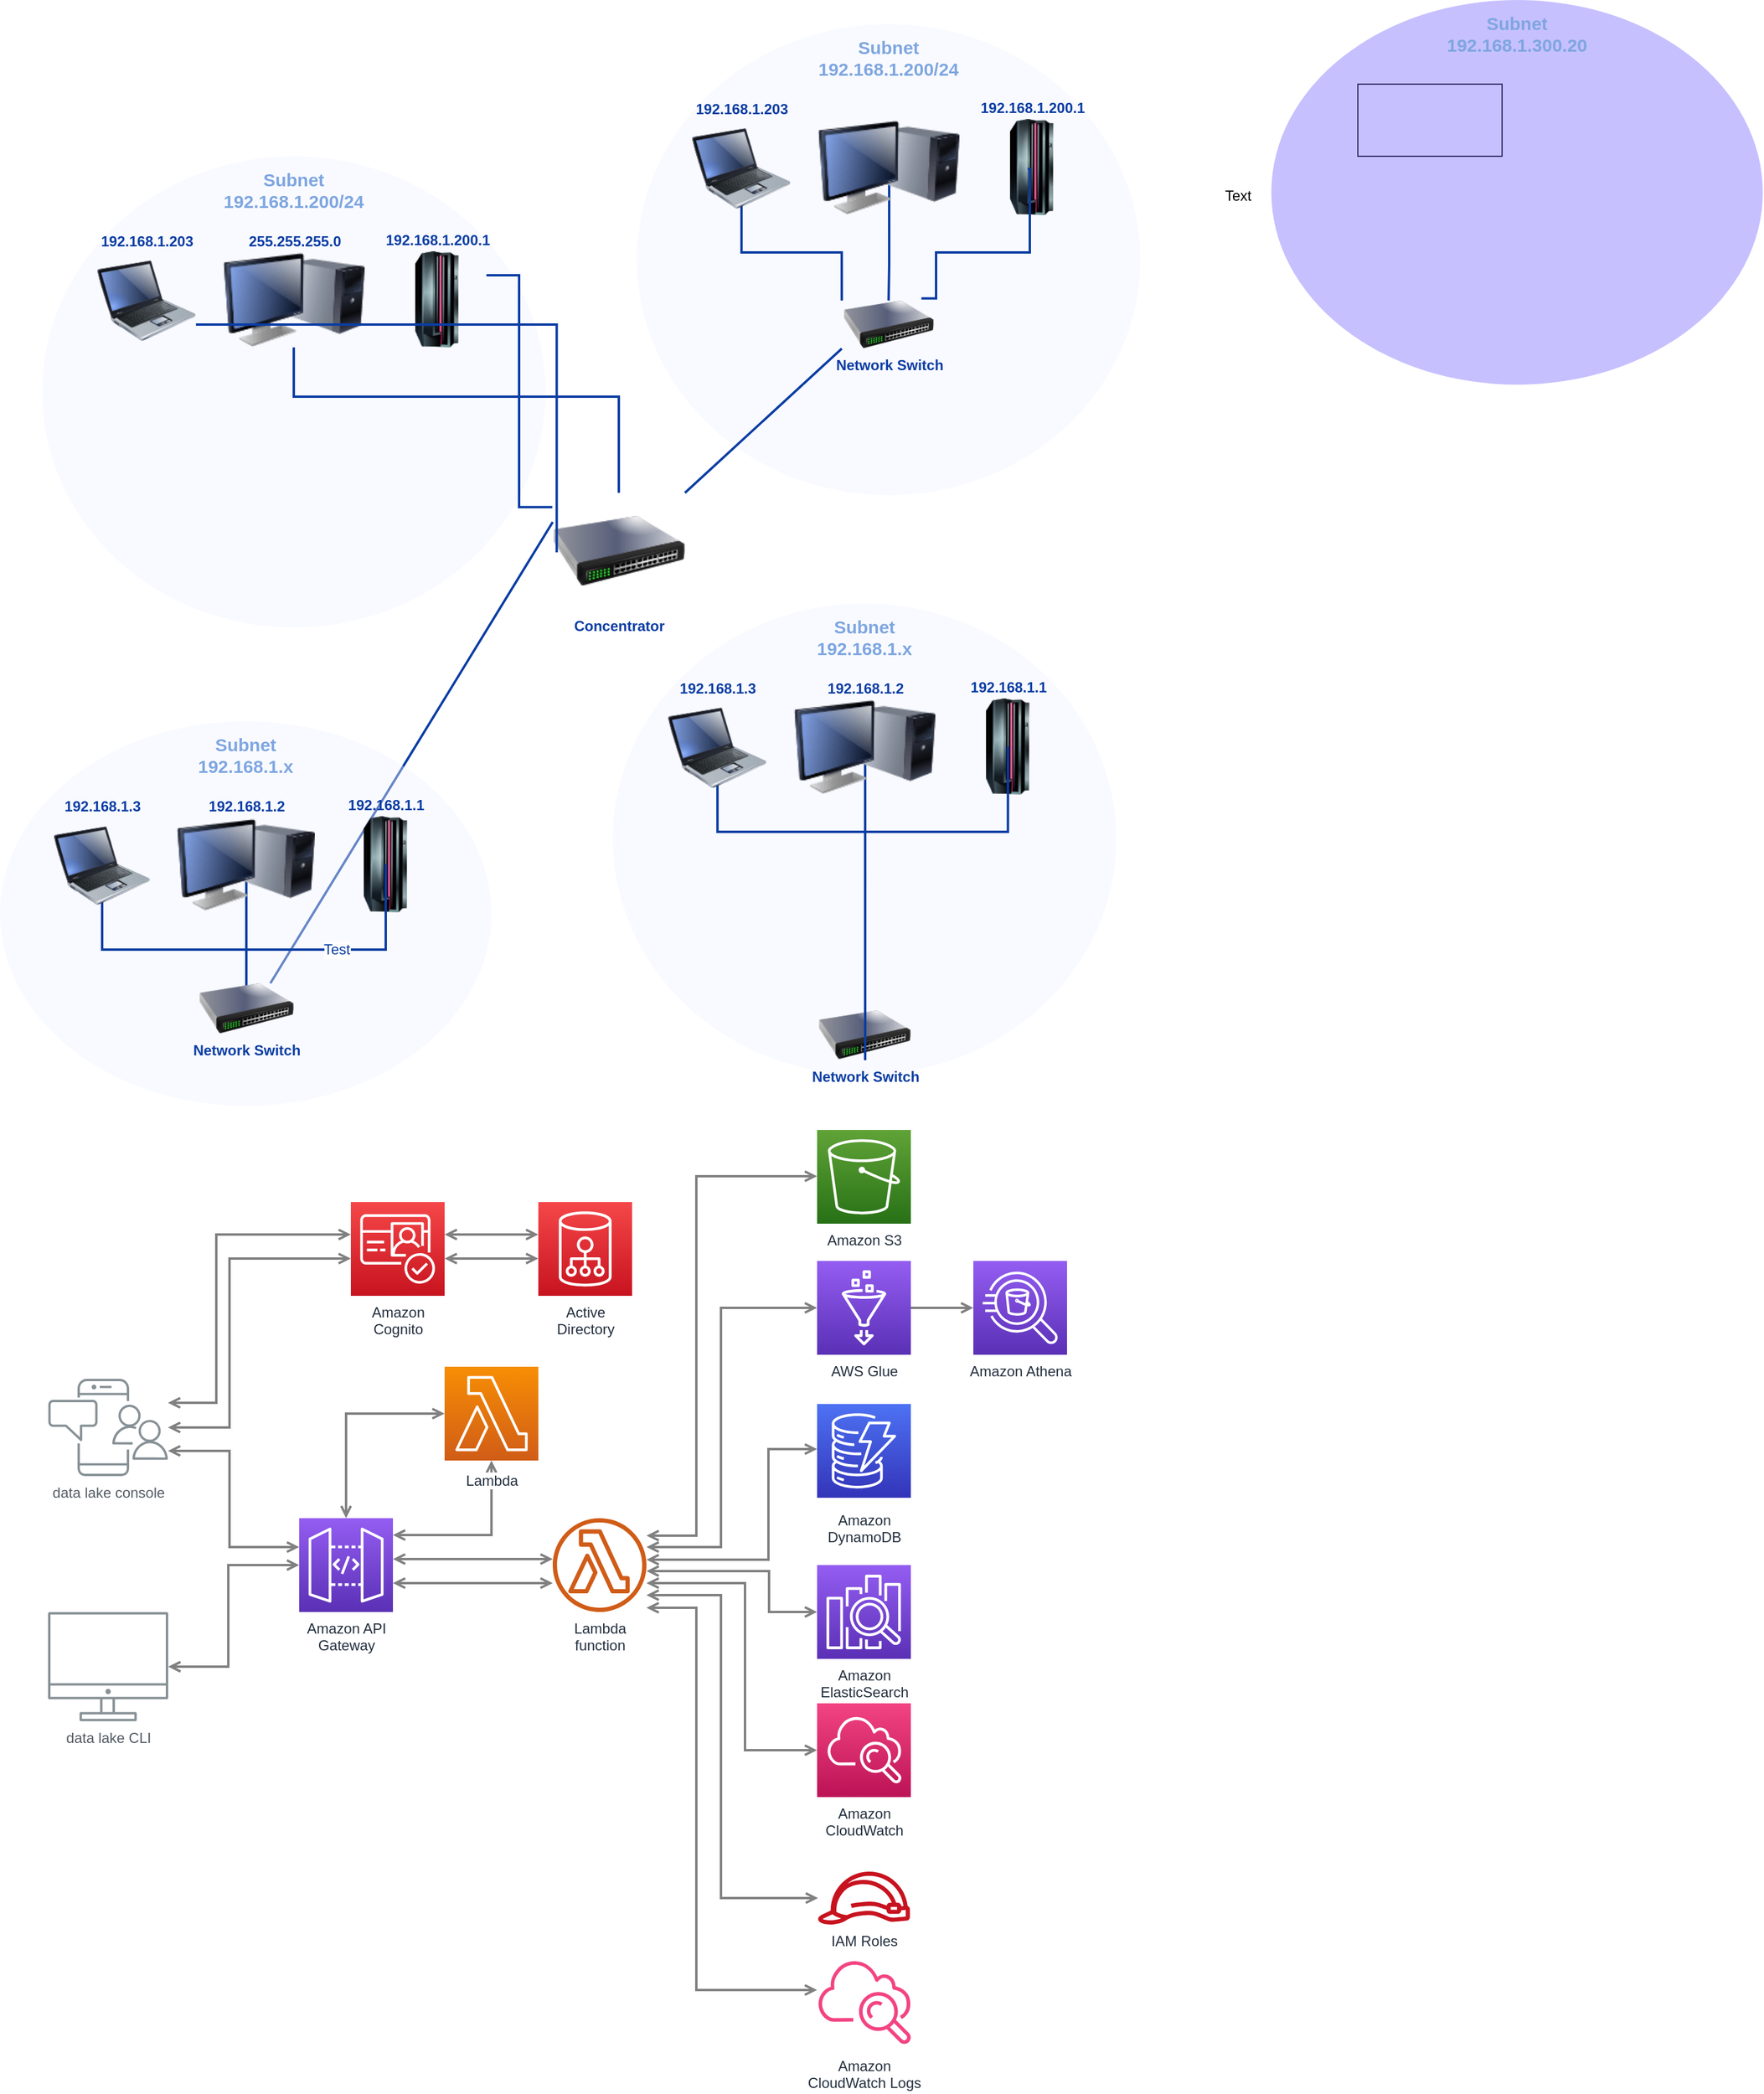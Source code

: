 <mxfile version="22.1.7" type="github">
  <diagram id="7qBLUGBe2C1sS1GjJmOV" name="Page-1">
    <mxGraphModel dx="4476" dy="1960" grid="1" gridSize="10" guides="1" tooltips="1" connect="1" arrows="1" fold="0" page="1" pageScale="1" pageWidth="826" pageHeight="1169" background="#ffffff" math="0" shadow="0">
      <root>
        <mxCell id="3f3fe580f65d2139-0" />
        <mxCell id="3f3fe580f65d2139-1" parent="3f3fe580f65d2139-0" />
        <object label="" placeholders="1" switchconn="" id="1fc166168f6333eb-8">
          <mxCell style="edgeStyle=none;curved=1;html=1;strokeWidth=2;fontSize=12;endArrow=none;endFill=0;exitX=0;exitY=0.25;exitPerimeter=0;rounded=0;fontColor=#0A3DA3;strokeColor=#0A3DA3;exitDx=0;exitDy=0;entryX=0.75;entryY=0;entryDx=0;entryDy=0;" parent="3f3fe580f65d2139-1" source="hOT43LlHqov-WyNNSpFV-20" target="z7Pmkuguyb4Xri7wK47f-25" edge="1">
            <mxGeometry x="350" y="320" as="geometry">
              <mxPoint x="350.04" y="320.004" as="targetPoint" />
              <mxPoint x="635" y="447.5" as="sourcePoint" />
            </mxGeometry>
          </mxCell>
        </object>
        <object label="Subnet&lt;br&gt;%subnet%/24" placeholders="1" subnet="192.168.1.200" link="192.168.1.200" id="z7Pmkuguyb4Xri7wK47f-0">
          <mxCell style="ellipse;whiteSpace=wrap;html=1;strokeWidth=2;fillColor=#F0F3FF;fontSize=15;strokeColor=none;container=1;verticalAlign=top;spacingBottom=0;spacingTop=4;fontStyle=1;fontColor=#7EA6E0;opacity=40;" parent="3f3fe580f65d2139-1" vertex="1">
            <mxGeometry x="620" y="40" width="419" height="392" as="geometry" />
          </mxCell>
        </object>
        <mxCell id="z7Pmkuguyb4Xri7wK47f-1" value="" style="edgeStyle=orthogonalEdgeStyle;rounded=0;html=1;endArrow=none;endFill=0;strokeColor=#0A3DA3;strokeWidth=2;fontSize=12;fontColor=#0A3DA3;exitX=0.504;exitY=0.5;entryX=0.5;entryY=0;exitDx=0;exitDy=0;exitPerimeter=0;entryDx=0;entryDy=0;" parent="z7Pmkuguyb4Xri7wK47f-0" target="z7Pmkuguyb4Xri7wK47f-8" edge="1" source="z7Pmkuguyb4Xri7wK47f-3">
          <mxGeometry relative="1" as="geometry">
            <Array as="points">
              <mxPoint x="210" y="200" />
            </Array>
            <mxPoint x="210.012" y="239" as="targetPoint" />
          </mxGeometry>
        </mxCell>
        <mxCell id="z7Pmkuguyb4Xri7wK47f-2" style="edgeStyle=orthogonalEdgeStyle;html=1;endArrow=none;endFill=0;strokeWidth=2;fontSize=12;fontColor=#0A3DA3;strokeColor=#0A3DA3;rounded=0;entryX=0;entryY=0;exitX=0.5;exitY=0.5;exitPerimeter=0;entryDx=0;entryDy=0;" parent="z7Pmkuguyb4Xri7wK47f-0" source="z7Pmkuguyb4Xri7wK47f-4" edge="1" target="z7Pmkuguyb4Xri7wK47f-8">
          <mxGeometry relative="1" as="geometry">
            <mxPoint x="210.012" y="239" as="targetPoint" />
            <Array as="points">
              <mxPoint x="87" y="190" />
              <mxPoint x="171" y="190" />
            </Array>
          </mxGeometry>
        </mxCell>
        <object label="%subnet%" placeholders="1" subnet="" id="z7Pmkuguyb4Xri7wK47f-3">
          <mxCell style="image;html=1;image=img/lib/clip_art/computers/Monitor_Tower_128x128.png;fontFamily=Helvetica;fontSize=12;fontColor=#0A3DA3;align=center;strokeWidth=2;fillColor=#EDF5FF;fontStyle=1;verticalAlign=bottom;strokeColor=none;labelBackgroundColor=none;labelBorderColor=none;labelPosition=center;verticalLabelPosition=top;" parent="z7Pmkuguyb4Xri7wK47f-0" vertex="1">
            <mxGeometry x="150.594" y="80" width="117.812" height="79" as="geometry" />
          </mxCell>
        </object>
        <object label="192.168.1.203" placeholders="1" subnet="%subnet%&#xa;" id="z7Pmkuguyb4Xri7wK47f-4">
          <mxCell style="image;html=1;image=img/lib/clip_art/computers/Laptop_128x128.png;fontFamily=Helvetica;fontSize=12;fontColor=#0A3DA3;align=center;strokeWidth=2;fillColor=#EDF5FF;fontStyle=1;verticalAlign=bottom;strokeColor=none;labelBackgroundColor=none;labelBorderColor=none;labelPosition=center;verticalLabelPosition=top;" parent="z7Pmkuguyb4Xri7wK47f-0" vertex="1">
            <mxGeometry x="46.1" y="80" width="81.956" height="80" as="geometry" />
          </mxCell>
        </object>
        <object label="%subnet%.1" placeholders="1" id="z7Pmkuguyb4Xri7wK47f-6">
          <mxCell style="image;html=1;image=img/lib/clip_art/computers/Mainframe_128x128.png;strokeColor=none;strokeWidth=2;fillColor=#EDF5FF;fontSize=12;fontColor=#0A3DA3;labelBackgroundColor=none;fontStyle=1;labelBorderColor=none;labelPosition=center;verticalLabelPosition=top;align=center;verticalAlign=bottom;" parent="z7Pmkuguyb4Xri7wK47f-0" vertex="1">
            <mxGeometry x="287.87" y="79" width="81.956" height="80" as="geometry" />
          </mxCell>
        </object>
        <mxCell id="z7Pmkuguyb4Xri7wK47f-8" value="Network Switch&lt;br&gt;" style="image;html=1;image=img/lib/clip_art/networking/Switch_128x128.png;strokeColor=none;strokeWidth=2;fillColor=#EDF5FF;fontSize=12;labelBackgroundColor=none;fontStyle=1;fontColor=#0A3DA3;" parent="z7Pmkuguyb4Xri7wK47f-0" vertex="1">
          <mxGeometry x="170.54" y="230" width="77.92" height="40" as="geometry" />
        </mxCell>
        <mxCell id="z7Pmkuguyb4Xri7wK47f-7" value="" style="edgeStyle=orthogonalEdgeStyle;html=1;endArrow=none;endFill=0;strokeWidth=2;fontSize=12;fontColor=#0A3DA3;strokeColor=#0A3DA3;rounded=0;exitX=0.5;exitY=0.5;exitPerimeter=0;entryX=0.85;entryY=-0.045;entryDx=0;entryDy=0;entryPerimeter=0;" parent="z7Pmkuguyb4Xri7wK47f-0" target="z7Pmkuguyb4Xri7wK47f-8" edge="1">
          <mxGeometry relative="1" as="geometry">
            <mxPoint x="250" y="250" as="targetPoint" />
            <Array as="points">
              <mxPoint x="327" y="121" />
              <mxPoint x="327" y="190" />
              <mxPoint x="249" y="190" />
              <mxPoint x="249" y="228" />
            </Array>
            <mxPoint x="325.348" y="120.5" as="sourcePoint" />
          </mxGeometry>
        </mxCell>
        <object label="Subnet&lt;br&gt;%subnet%.x" placeholders="1" subnet="192.168.1" id="z7Pmkuguyb4Xri7wK47f-11">
          <mxCell style="ellipse;whiteSpace=wrap;html=1;strokeWidth=2;fillColor=#F0F3FF;fontSize=15;strokeColor=none;container=1;verticalAlign=top;spacingBottom=0;spacingTop=4;fontStyle=1;fontColor=#7EA6E0;opacity=40;" parent="3f3fe580f65d2139-1" vertex="1">
            <mxGeometry x="600" y="522" width="419" height="392" as="geometry" />
          </mxCell>
        </object>
        <mxCell id="z7Pmkuguyb4Xri7wK47f-12" value="" style="edgeStyle=orthogonalEdgeStyle;rounded=0;html=1;endArrow=none;endFill=0;strokeColor=#0A3DA3;strokeWidth=2;fontSize=12;fontColor=#0A3DA3;exitX=0.5;exitY=0.5;entryX=0.504;entryY=0.5;entryPerimeter=0;exitPerimeter=0;" parent="z7Pmkuguyb4Xri7wK47f-11" target="z7Pmkuguyb4Xri7wK47f-14" edge="1">
          <mxGeometry relative="1" as="geometry">
            <Array as="points">
              <mxPoint x="210.012" y="184" />
              <mxPoint x="210.012" y="184" />
            </Array>
            <mxPoint x="210.012" y="239" as="sourcePoint" />
          </mxGeometry>
        </mxCell>
        <mxCell id="z7Pmkuguyb4Xri7wK47f-13" style="edgeStyle=orthogonalEdgeStyle;html=1;endArrow=none;endFill=0;strokeWidth=2;fontSize=12;fontColor=#0A3DA3;strokeColor=#0A3DA3;rounded=0;entryX=0.5;entryY=0.5;exitX=0.5;exitY=0.5;exitPerimeter=0;entryPerimeter=0;" parent="z7Pmkuguyb4Xri7wK47f-11" source="z7Pmkuguyb4Xri7wK47f-15" edge="1">
          <mxGeometry relative="1" as="geometry">
            <mxPoint x="210.012" y="239" as="targetPoint" />
            <Array as="points">
              <mxPoint x="87.078" y="190" />
              <mxPoint x="210.012" y="190" />
            </Array>
          </mxGeometry>
        </mxCell>
        <object label="%subnet%.2" placeholders="1" id="z7Pmkuguyb4Xri7wK47f-14">
          <mxCell style="image;html=1;image=img/lib/clip_art/computers/Monitor_Tower_128x128.png;fontFamily=Helvetica;fontSize=12;fontColor=#0A3DA3;align=center;strokeWidth=2;fillColor=#EDF5FF;fontStyle=1;verticalAlign=bottom;strokeColor=none;labelBackgroundColor=none;labelBorderColor=none;labelPosition=center;verticalLabelPosition=top;" parent="z7Pmkuguyb4Xri7wK47f-11" vertex="1">
            <mxGeometry x="150.594" y="80" width="117.812" height="79" as="geometry" />
          </mxCell>
        </object>
        <object label="%subnet%.3" placeholders="1" id="z7Pmkuguyb4Xri7wK47f-15">
          <mxCell style="image;html=1;image=img/lib/clip_art/computers/Laptop_128x128.png;fontFamily=Helvetica;fontSize=12;fontColor=#0A3DA3;align=center;strokeWidth=2;fillColor=#EDF5FF;fontStyle=1;verticalAlign=bottom;strokeColor=none;labelBackgroundColor=none;labelBorderColor=none;labelPosition=center;verticalLabelPosition=top;" parent="z7Pmkuguyb4Xri7wK47f-11" vertex="1">
            <mxGeometry x="46.1" y="80" width="81.956" height="80" as="geometry" />
          </mxCell>
        </object>
        <object label="%subnet%.1" placeholders="1" id="z7Pmkuguyb4Xri7wK47f-16">
          <mxCell style="image;html=1;image=img/lib/clip_art/computers/Mainframe_128x128.png;strokeColor=none;strokeWidth=2;fillColor=#EDF5FF;fontSize=12;fontColor=#0A3DA3;labelBackgroundColor=none;fontStyle=1;labelBorderColor=none;labelPosition=center;verticalLabelPosition=top;align=center;verticalAlign=bottom;" parent="z7Pmkuguyb4Xri7wK47f-11" vertex="1">
            <mxGeometry x="287.87" y="79" width="81.956" height="80" as="geometry" />
          </mxCell>
        </object>
        <mxCell id="z7Pmkuguyb4Xri7wK47f-17" value="Network Switch&lt;br&gt;" style="image;html=1;image=img/lib/clip_art/networking/Switch_128x128.png;strokeColor=none;strokeWidth=2;fillColor=#EDF5FF;fontSize=12;labelBackgroundColor=none;fontStyle=1;fontColor=#0A3DA3;" parent="z7Pmkuguyb4Xri7wK47f-11" vertex="1">
          <mxGeometry x="171.083" y="338" width="76.834" height="42" as="geometry" />
        </mxCell>
        <mxCell id="z7Pmkuguyb4Xri7wK47f-18" value="" style="edgeStyle=orthogonalEdgeStyle;html=1;endArrow=none;endFill=0;strokeWidth=2;fontSize=12;fontColor=#0A3DA3;strokeColor=#0A3DA3;rounded=0;exitX=0.5;exitY=0.5;exitPerimeter=0;entryX=0.5;entryY=1;entryDx=0;entryDy=0;" parent="z7Pmkuguyb4Xri7wK47f-11" source="z7Pmkuguyb4Xri7wK47f-16" target="z7Pmkuguyb4Xri7wK47f-17" edge="1">
          <mxGeometry x="0.042" relative="1" as="geometry">
            <mxPoint x="215.134" y="210" as="targetPoint" />
            <Array as="points">
              <mxPoint x="328.848" y="190" />
              <mxPoint x="210.012" y="190" />
              <mxPoint x="210.012" y="380" />
            </Array>
            <mxPoint as="offset" />
          </mxGeometry>
        </mxCell>
        <object label="Subnet&lt;br&gt;%subnet%.x" placeholders="1" subnet="192.168.1" id="z7Pmkuguyb4Xri7wK47f-20">
          <mxCell style="ellipse;whiteSpace=wrap;html=1;strokeWidth=2;fillColor=#F0F3FF;fontSize=15;strokeColor=none;container=1;verticalAlign=top;spacingBottom=0;spacingTop=4;fontStyle=1;fontColor=#7EA6E0;opacity=40;" parent="3f3fe580f65d2139-1" vertex="1">
            <mxGeometry x="90" y="620" width="409" height="320" as="geometry" />
          </mxCell>
        </object>
        <mxCell id="z7Pmkuguyb4Xri7wK47f-21" value="" style="edgeStyle=orthogonalEdgeStyle;rounded=0;html=1;endArrow=none;endFill=0;strokeColor=#0A3DA3;strokeWidth=2;fontSize=12;fontColor=#0A3DA3;exitX=0.5;exitY=0.5;entryX=0.504;entryY=0.5;entryPerimeter=0;exitPerimeter=0;" parent="z7Pmkuguyb4Xri7wK47f-20" source="z7Pmkuguyb4Xri7wK47f-25" target="z7Pmkuguyb4Xri7wK47f-23" edge="1">
          <mxGeometry relative="1" as="geometry">
            <Array as="points">
              <mxPoint x="205" y="184" />
              <mxPoint x="205" y="184" />
            </Array>
          </mxGeometry>
        </mxCell>
        <mxCell id="z7Pmkuguyb4Xri7wK47f-22" style="edgeStyle=orthogonalEdgeStyle;html=1;endArrow=none;endFill=0;strokeWidth=2;fontSize=12;fontColor=#0A3DA3;strokeColor=#0A3DA3;rounded=0;entryX=0.5;entryY=0.5;exitX=0.5;exitY=0.5;exitPerimeter=0;entryPerimeter=0;" parent="z7Pmkuguyb4Xri7wK47f-20" source="z7Pmkuguyb4Xri7wK47f-24" target="z7Pmkuguyb4Xri7wK47f-25" edge="1">
          <mxGeometry relative="1" as="geometry">
            <mxPoint x="-6" y="239" as="targetPoint" />
            <Array as="points">
              <mxPoint x="85" y="190" />
              <mxPoint x="205" y="190" />
            </Array>
          </mxGeometry>
        </mxCell>
        <object label="%subnet%.2" placeholders="1" id="z7Pmkuguyb4Xri7wK47f-23">
          <mxCell style="image;html=1;image=img/lib/clip_art/computers/Monitor_Tower_128x128.png;fontFamily=Helvetica;fontSize=12;fontColor=#0A3DA3;align=center;strokeWidth=2;fillColor=#EDF5FF;fontStyle=1;verticalAlign=bottom;strokeColor=none;labelBackgroundColor=none;labelBorderColor=none;labelPosition=center;verticalLabelPosition=top;" parent="z7Pmkuguyb4Xri7wK47f-20" vertex="1">
            <mxGeometry x="147" y="80" width="115" height="79" as="geometry" />
          </mxCell>
        </object>
        <object label="%subnet%.3" placeholders="1" id="z7Pmkuguyb4Xri7wK47f-24">
          <mxCell style="image;html=1;image=img/lib/clip_art/computers/Laptop_128x128.png;fontFamily=Helvetica;fontSize=12;fontColor=#0A3DA3;align=center;strokeWidth=2;fillColor=#EDF5FF;fontStyle=1;verticalAlign=bottom;strokeColor=none;labelBackgroundColor=none;labelBorderColor=none;labelPosition=center;verticalLabelPosition=top;" parent="z7Pmkuguyb4Xri7wK47f-20" vertex="1">
            <mxGeometry x="45" y="80" width="80" height="80" as="geometry" />
          </mxCell>
        </object>
        <mxCell id="z7Pmkuguyb4Xri7wK47f-25" value="Network Switch&lt;br&gt;" style="image;html=1;image=img/lib/clip_art/networking/Switch_128x128.png;strokeColor=none;strokeWidth=2;fillColor=#EDF5FF;fontSize=12;labelBackgroundColor=none;fontStyle=1;fontColor=#0A3DA3;" parent="z7Pmkuguyb4Xri7wK47f-20" vertex="1">
          <mxGeometry x="165" y="218" width="80" height="42" as="geometry" />
        </mxCell>
        <object label="%subnet%.1" placeholders="1" id="z7Pmkuguyb4Xri7wK47f-26">
          <mxCell style="image;html=1;image=img/lib/clip_art/computers/Mainframe_128x128.png;strokeColor=none;strokeWidth=2;fillColor=#EDF5FF;fontSize=12;fontColor=#0A3DA3;labelBackgroundColor=none;fontStyle=1;labelBorderColor=none;labelPosition=center;verticalLabelPosition=top;align=center;verticalAlign=bottom;" parent="z7Pmkuguyb4Xri7wK47f-20" vertex="1">
            <mxGeometry x="281" y="79" width="80" height="80" as="geometry" />
          </mxCell>
        </object>
        <mxCell id="z7Pmkuguyb4Xri7wK47f-27" value="Test" style="edgeStyle=orthogonalEdgeStyle;html=1;endArrow=none;endFill=0;strokeWidth=2;fontSize=12;fontColor=#0A3DA3;strokeColor=#0A3DA3;rounded=0;exitX=0.5;exitY=0.5;exitPerimeter=0;entryX=0.5;entryY=0;" parent="z7Pmkuguyb4Xri7wK47f-20" source="z7Pmkuguyb4Xri7wK47f-26" target="z7Pmkuguyb4Xri7wK47f-25" edge="1">
          <mxGeometry x="0.042" relative="1" as="geometry">
            <mxPoint x="205" y="210" as="targetPoint" />
            <Array as="points">
              <mxPoint x="321" y="190" />
              <mxPoint x="205" y="190" />
            </Array>
            <mxPoint as="offset" />
          </mxGeometry>
        </mxCell>
        <mxCell id="z7Pmkuguyb4Xri7wK47f-29" value="" style="whiteSpace=wrap;html=1;" parent="3f3fe580f65d2139-1" vertex="1">
          <mxGeometry x="1220" y="90" width="120" height="60" as="geometry" />
        </mxCell>
        <mxCell id="z7Pmkuguyb4Xri7wK47f-30" value="Text" style="text;html=1;align=center;verticalAlign=middle;resizable=0;points=[];autosize=1;strokeColor=none;fillColor=none;" parent="3f3fe580f65d2139-1" vertex="1">
          <mxGeometry x="1095" y="168" width="50" height="30" as="geometry" />
        </mxCell>
        <object label="Subnet&lt;br&gt;%subnet%.20&lt;br&gt;" placeholders="1" subnet="192.168.1.300" id="hOT43LlHqov-WyNNSpFV-1">
          <mxCell style="ellipse;whiteSpace=wrap;html=1;strokeWidth=2;fillColor=#7161FF;fontSize=15;strokeColor=none;container=0;verticalAlign=top;spacingBottom=0;spacingTop=4;fontStyle=1;fontColor=#7EA6E0;opacity=40;movable=1;resizable=1;rotatable=1;deletable=1;editable=1;locked=0;connectable=1;" vertex="1" parent="3f3fe580f65d2139-1">
            <mxGeometry x="1148" y="20" width="409" height="320" as="geometry" />
          </mxCell>
        </object>
        <object label="" placeholders="1" switchconn="" id="hOT43LlHqov-WyNNSpFV-5">
          <mxCell style="edgeStyle=none;curved=1;html=1;strokeWidth=2;fontSize=12;endArrow=none;endFill=0;rounded=0;fontColor=#0A3DA3;strokeColor=#0A3DA3;entryX=0;entryY=1;entryDx=0;entryDy=0;exitX=1;exitY=0;exitDx=0;exitDy=0;exitPerimeter=0;" edge="1" parent="3f3fe580f65d2139-1" source="hOT43LlHqov-WyNNSpFV-20" target="z7Pmkuguyb4Xri7wK47f-8">
            <mxGeometry x="350" y="320" as="geometry">
              <mxPoint x="360" y="330" as="targetPoint" />
              <mxPoint x="690" y="440" as="sourcePoint" />
            </mxGeometry>
          </mxCell>
        </object>
        <object label="Subnet&lt;br&gt;%subnet%/24" placeholders="1" subnet="192.168.1.200" link="192.168.1.200" id="hOT43LlHqov-WyNNSpFV-10">
          <mxCell style="ellipse;whiteSpace=wrap;html=1;strokeWidth=2;fillColor=#F0F3FF;fontSize=15;strokeColor=none;container=1;verticalAlign=top;spacingBottom=0;spacingTop=4;fontStyle=1;fontColor=#7EA6E0;opacity=40;" vertex="1" parent="3f3fe580f65d2139-1">
            <mxGeometry x="125" y="150" width="419" height="392" as="geometry" />
          </mxCell>
        </object>
        <object label="%subnet%" placeholders="1" subnet="255.255.255.0" id="hOT43LlHqov-WyNNSpFV-13">
          <mxCell style="image;html=1;image=img/lib/clip_art/computers/Monitor_Tower_128x128.png;fontFamily=Helvetica;fontSize=12;fontColor=#0A3DA3;align=center;strokeWidth=2;fillColor=#EDF5FF;fontStyle=1;verticalAlign=bottom;strokeColor=none;labelBackgroundColor=none;labelBorderColor=none;labelPosition=center;verticalLabelPosition=top;" vertex="1" parent="hOT43LlHqov-WyNNSpFV-10">
            <mxGeometry x="150.594" y="80" width="117.812" height="79" as="geometry" />
          </mxCell>
        </object>
        <object label="192.168.1.203" placeholders="1" subnet="%subnet%&#xa;" id="hOT43LlHqov-WyNNSpFV-14">
          <mxCell style="image;html=1;image=img/lib/clip_art/computers/Laptop_128x128.png;fontFamily=Helvetica;fontSize=12;fontColor=#0A3DA3;align=center;strokeWidth=2;fillColor=#EDF5FF;fontStyle=1;verticalAlign=bottom;strokeColor=none;labelBackgroundColor=none;labelBorderColor=none;labelPosition=center;verticalLabelPosition=top;" vertex="1" parent="hOT43LlHqov-WyNNSpFV-10">
            <mxGeometry x="46.1" y="80" width="81.956" height="80" as="geometry" />
          </mxCell>
        </object>
        <object label="%subnet%.1" placeholders="1" id="hOT43LlHqov-WyNNSpFV-15">
          <mxCell style="image;html=1;image=img/lib/clip_art/computers/Mainframe_128x128.png;strokeColor=none;strokeWidth=2;fillColor=#EDF5FF;fontSize=12;fontColor=#0A3DA3;labelBackgroundColor=none;fontStyle=1;labelBorderColor=none;labelPosition=center;verticalLabelPosition=top;align=center;verticalAlign=bottom;" vertex="1" parent="hOT43LlHqov-WyNNSpFV-10">
            <mxGeometry x="287.87" y="79" width="81.956" height="80" as="geometry" />
          </mxCell>
        </object>
        <mxCell id="hOT43LlHqov-WyNNSpFV-23" style="edgeStyle=orthogonalEdgeStyle;rounded=0;orthogonalLoop=1;jettySize=auto;html=1;startArrow=open;startFill=0;endArrow=open;endFill=0;strokeWidth=2;strokeColor=#808080;" edge="1" parent="3f3fe580f65d2139-1" source="hOT43LlHqov-WyNNSpFV-41" target="hOT43LlHqov-WyNNSpFV-46">
          <mxGeometry relative="1" as="geometry">
            <Array as="points">
              <mxPoint x="280" y="1407" />
              <mxPoint x="280" y="1322" />
            </Array>
          </mxGeometry>
        </mxCell>
        <mxCell id="hOT43LlHqov-WyNNSpFV-24" style="edgeStyle=orthogonalEdgeStyle;rounded=0;orthogonalLoop=1;jettySize=auto;html=1;startArrow=open;startFill=0;endArrow=open;endFill=0;strokeWidth=2;strokeColor=#808080;" edge="1" parent="3f3fe580f65d2139-1" source="hOT43LlHqov-WyNNSpFV-42" target="hOT43LlHqov-WyNNSpFV-43">
          <mxGeometry relative="1" as="geometry">
            <Array as="points">
              <mxPoint x="270" y="1187" />
              <mxPoint x="270" y="1047" />
            </Array>
          </mxGeometry>
        </mxCell>
        <mxCell id="hOT43LlHqov-WyNNSpFV-25" style="edgeStyle=orthogonalEdgeStyle;rounded=0;orthogonalLoop=1;jettySize=auto;html=1;startArrow=open;startFill=0;endArrow=open;endFill=0;strokeWidth=2;strokeColor=#808080;" edge="1" parent="3f3fe580f65d2139-1" source="hOT43LlHqov-WyNNSpFV-42" target="hOT43LlHqov-WyNNSpFV-46">
          <mxGeometry relative="1" as="geometry">
            <Array as="points">
              <mxPoint x="281" y="1227" />
              <mxPoint x="281" y="1307" />
            </Array>
          </mxGeometry>
        </mxCell>
        <mxCell id="hOT43LlHqov-WyNNSpFV-26" style="edgeStyle=orthogonalEdgeStyle;rounded=0;orthogonalLoop=1;jettySize=auto;html=1;startArrow=open;startFill=0;endArrow=open;endFill=0;strokeWidth=2;strokeColor=#808080;" edge="1" parent="3f3fe580f65d2139-1" source="hOT43LlHqov-WyNNSpFV-43" target="hOT43LlHqov-WyNNSpFV-44">
          <mxGeometry relative="1" as="geometry">
            <Array as="points">
              <mxPoint x="500" y="1047" />
              <mxPoint x="500" y="1047" />
            </Array>
          </mxGeometry>
        </mxCell>
        <mxCell id="hOT43LlHqov-WyNNSpFV-27" style="edgeStyle=orthogonalEdgeStyle;rounded=0;orthogonalLoop=1;jettySize=auto;html=1;startArrow=open;startFill=0;endArrow=open;endFill=0;strokeWidth=2;strokeColor=#808080;" edge="1" parent="3f3fe580f65d2139-1" source="hOT43LlHqov-WyNNSpFV-45" target="hOT43LlHqov-WyNNSpFV-46">
          <mxGeometry relative="1" as="geometry" />
        </mxCell>
        <mxCell id="hOT43LlHqov-WyNNSpFV-28" style="edgeStyle=orthogonalEdgeStyle;rounded=0;orthogonalLoop=1;jettySize=auto;html=1;startArrow=open;startFill=0;endArrow=open;endFill=0;strokeWidth=2;strokeColor=#808080;" edge="1" parent="3f3fe580f65d2139-1" source="hOT43LlHqov-WyNNSpFV-46" target="hOT43LlHqov-WyNNSpFV-47">
          <mxGeometry relative="1" as="geometry">
            <Array as="points">
              <mxPoint x="480" y="1337" />
              <mxPoint x="480" y="1337" />
            </Array>
          </mxGeometry>
        </mxCell>
        <mxCell id="hOT43LlHqov-WyNNSpFV-29" style="edgeStyle=orthogonalEdgeStyle;rounded=0;orthogonalLoop=1;jettySize=auto;html=1;startArrow=open;startFill=0;endArrow=open;endFill=0;strokeWidth=2;strokeColor=#808080;" edge="1" parent="3f3fe580f65d2139-1" source="hOT43LlHqov-WyNNSpFV-47" target="hOT43LlHqov-WyNNSpFV-48">
          <mxGeometry relative="1" as="geometry">
            <Array as="points">
              <mxPoint x="669.5" y="1297.5" />
              <mxPoint x="669.5" y="998.5" />
            </Array>
          </mxGeometry>
        </mxCell>
        <mxCell id="hOT43LlHqov-WyNNSpFV-30" style="edgeStyle=orthogonalEdgeStyle;rounded=0;orthogonalLoop=1;jettySize=auto;html=1;startArrow=open;startFill=0;endArrow=open;endFill=0;strokeWidth=2;strokeColor=#808080;" edge="1" parent="3f3fe580f65d2139-1" source="hOT43LlHqov-WyNNSpFV-47" target="hOT43LlHqov-WyNNSpFV-49">
          <mxGeometry relative="1" as="geometry">
            <Array as="points">
              <mxPoint x="690" y="1307" />
              <mxPoint x="690" y="1108" />
            </Array>
          </mxGeometry>
        </mxCell>
        <mxCell id="hOT43LlHqov-WyNNSpFV-31" style="edgeStyle=orthogonalEdgeStyle;rounded=0;orthogonalLoop=1;jettySize=auto;html=1;startArrow=open;startFill=0;endArrow=open;endFill=0;strokeWidth=2;strokeColor=#808080;" edge="1" parent="3f3fe580f65d2139-1" source="hOT43LlHqov-WyNNSpFV-47" target="hOT43LlHqov-WyNNSpFV-51">
          <mxGeometry relative="1" as="geometry">
            <Array as="points">
              <mxPoint x="729.5" y="1317.5" />
              <mxPoint x="729.5" y="1225.5" />
            </Array>
          </mxGeometry>
        </mxCell>
        <mxCell id="hOT43LlHqov-WyNNSpFV-32" style="edgeStyle=orthogonalEdgeStyle;rounded=0;orthogonalLoop=1;jettySize=auto;html=1;startArrow=open;startFill=0;endArrow=open;endFill=0;strokeWidth=2;strokeColor=#808080;" edge="1" parent="3f3fe580f65d2139-1" source="hOT43LlHqov-WyNNSpFV-47" target="hOT43LlHqov-WyNNSpFV-52">
          <mxGeometry relative="1" as="geometry">
            <Array as="points">
              <mxPoint x="730" y="1327" />
              <mxPoint x="730" y="1361" />
            </Array>
          </mxGeometry>
        </mxCell>
        <mxCell id="hOT43LlHqov-WyNNSpFV-33" style="edgeStyle=orthogonalEdgeStyle;rounded=0;orthogonalLoop=1;jettySize=auto;html=1;startArrow=open;startFill=0;endArrow=open;endFill=0;strokeWidth=2;strokeColor=#808080;" edge="1" parent="3f3fe580f65d2139-1" source="hOT43LlHqov-WyNNSpFV-47" target="hOT43LlHqov-WyNNSpFV-53">
          <mxGeometry relative="1" as="geometry">
            <Array as="points">
              <mxPoint x="710" y="1337" />
              <mxPoint x="710" y="1476" />
            </Array>
          </mxGeometry>
        </mxCell>
        <mxCell id="hOT43LlHqov-WyNNSpFV-34" style="edgeStyle=orthogonalEdgeStyle;rounded=0;orthogonalLoop=1;jettySize=auto;html=1;startArrow=open;startFill=0;endArrow=open;endFill=0;strokeWidth=2;strokeColor=#808080;" edge="1" parent="3f3fe580f65d2139-1" source="hOT43LlHqov-WyNNSpFV-47" target="hOT43LlHqov-WyNNSpFV-54">
          <mxGeometry relative="1" as="geometry">
            <Array as="points">
              <mxPoint x="690" y="1347" />
              <mxPoint x="690" y="1599" />
            </Array>
          </mxGeometry>
        </mxCell>
        <mxCell id="hOT43LlHqov-WyNNSpFV-35" style="edgeStyle=orthogonalEdgeStyle;rounded=0;orthogonalLoop=1;jettySize=auto;html=1;startArrow=open;startFill=0;endArrow=open;endFill=0;strokeWidth=2;strokeColor=#808080;" edge="1" parent="3f3fe580f65d2139-1" source="hOT43LlHqov-WyNNSpFV-47" target="hOT43LlHqov-WyNNSpFV-55">
          <mxGeometry relative="1" as="geometry">
            <Array as="points">
              <mxPoint x="669.5" y="1357.5" />
              <mxPoint x="669.5" y="1675.5" />
            </Array>
          </mxGeometry>
        </mxCell>
        <mxCell id="hOT43LlHqov-WyNNSpFV-36" value="" style="edgeStyle=orthogonalEdgeStyle;rounded=0;orthogonalLoop=1;jettySize=auto;html=1;startArrow=none;startFill=0;endArrow=open;endFill=0;strokeWidth=2;strokeColor=#808080;" edge="1" parent="3f3fe580f65d2139-1" source="hOT43LlHqov-WyNNSpFV-49" target="hOT43LlHqov-WyNNSpFV-50">
          <mxGeometry relative="1" as="geometry" />
        </mxCell>
        <mxCell id="hOT43LlHqov-WyNNSpFV-37" style="edgeStyle=orthogonalEdgeStyle;rounded=0;orthogonalLoop=1;jettySize=auto;html=1;startArrow=open;startFill=0;endArrow=open;endFill=0;strokeWidth=2;strokeColor=#808080;" edge="1" parent="3f3fe580f65d2139-1" source="hOT43LlHqov-WyNNSpFV-42" target="hOT43LlHqov-WyNNSpFV-43">
          <mxGeometry relative="1" as="geometry">
            <mxPoint x="239.785" y="1207.176" as="sourcePoint" />
            <mxPoint x="392" y="1069.529" as="targetPoint" />
            <Array as="points">
              <mxPoint x="281" y="1207" />
              <mxPoint x="281" y="1067" />
            </Array>
          </mxGeometry>
        </mxCell>
        <mxCell id="hOT43LlHqov-WyNNSpFV-38" style="edgeStyle=orthogonalEdgeStyle;rounded=0;orthogonalLoop=1;jettySize=auto;html=1;startArrow=open;startFill=0;endArrow=open;endFill=0;strokeWidth=2;strokeColor=#808080;" edge="1" parent="3f3fe580f65d2139-1" source="hOT43LlHqov-WyNNSpFV-45" target="hOT43LlHqov-WyNNSpFV-46">
          <mxGeometry relative="1" as="geometry">
            <mxPoint x="470" y="1205.724" as="sourcePoint" />
            <mxPoint x="387.966" y="1293" as="targetPoint" />
            <Array as="points">
              <mxPoint x="499" y="1297" />
            </Array>
          </mxGeometry>
        </mxCell>
        <mxCell id="hOT43LlHqov-WyNNSpFV-39" style="edgeStyle=orthogonalEdgeStyle;rounded=0;orthogonalLoop=1;jettySize=auto;html=1;startArrow=open;startFill=0;endArrow=open;endFill=0;strokeWidth=2;strokeColor=#808080;" edge="1" parent="3f3fe580f65d2139-1" source="hOT43LlHqov-WyNNSpFV-46" target="hOT43LlHqov-WyNNSpFV-47">
          <mxGeometry relative="1" as="geometry">
            <mxPoint x="427" y="1332" as="sourcePoint" />
            <mxPoint x="560" y="1332" as="targetPoint" />
            <Array as="points">
              <mxPoint x="480" y="1317" />
              <mxPoint x="480" y="1317" />
            </Array>
          </mxGeometry>
        </mxCell>
        <mxCell id="hOT43LlHqov-WyNNSpFV-40" style="edgeStyle=orthogonalEdgeStyle;rounded=0;orthogonalLoop=1;jettySize=auto;html=1;startArrow=open;startFill=0;endArrow=open;endFill=0;strokeWidth=2;strokeColor=#808080;" edge="1" parent="3f3fe580f65d2139-1" source="hOT43LlHqov-WyNNSpFV-43" target="hOT43LlHqov-WyNNSpFV-44">
          <mxGeometry relative="1" as="geometry">
            <mxPoint x="470" y="1057" as="sourcePoint" />
            <mxPoint x="548" y="1057" as="targetPoint" />
            <Array as="points">
              <mxPoint x="500" y="1067" />
              <mxPoint x="500" y="1067" />
            </Array>
          </mxGeometry>
        </mxCell>
        <mxCell id="hOT43LlHqov-WyNNSpFV-41" value="data lake CLI" style="outlineConnect=0;gradientColor=none;fontColor=#545B64;strokeColor=none;fillColor=#879196;dashed=0;verticalLabelPosition=bottom;verticalAlign=top;align=center;html=1;fontSize=12;fontStyle=0;aspect=fixed;shape=mxgraph.aws4.illustration_desktop;pointerEvents=1;labelBackgroundColor=#ffffff;" vertex="1" parent="3f3fe580f65d2139-1">
          <mxGeometry x="130" y="1361" width="100" height="91" as="geometry" />
        </mxCell>
        <mxCell id="hOT43LlHqov-WyNNSpFV-42" value="data lake console" style="outlineConnect=0;gradientColor=none;fontColor=#545B64;strokeColor=none;fillColor=#879196;dashed=0;verticalLabelPosition=bottom;verticalAlign=top;align=center;html=1;fontSize=12;fontStyle=0;aspect=fixed;shape=mxgraph.aws4.illustration_notification;pointerEvents=1;labelBackgroundColor=#ffffff;" vertex="1" parent="3f3fe580f65d2139-1">
          <mxGeometry x="130" y="1167" width="100" height="81" as="geometry" />
        </mxCell>
        <mxCell id="hOT43LlHqov-WyNNSpFV-43" value="Amazon &lt;br&gt;Cognito" style="outlineConnect=0;fontColor=#232F3E;gradientColor=#F54749;gradientDirection=north;fillColor=#C7131F;strokeColor=#ffffff;dashed=0;verticalLabelPosition=bottom;verticalAlign=top;align=center;html=1;fontSize=12;fontStyle=0;aspect=fixed;shape=mxgraph.aws4.resourceIcon;resIcon=mxgraph.aws4.cognito;labelBackgroundColor=#ffffff;" vertex="1" parent="3f3fe580f65d2139-1">
          <mxGeometry x="382" y="1020" width="78" height="78" as="geometry" />
        </mxCell>
        <mxCell id="hOT43LlHqov-WyNNSpFV-44" value="Active&lt;br&gt;Directory" style="outlineConnect=0;fontColor=#232F3E;gradientColor=#F54749;gradientDirection=north;fillColor=#C7131F;strokeColor=#ffffff;dashed=0;verticalLabelPosition=bottom;verticalAlign=top;align=center;html=1;fontSize=12;fontStyle=0;aspect=fixed;shape=mxgraph.aws4.resourceIcon;resIcon=mxgraph.aws4.cloud_directory;labelBackgroundColor=#ffffff;" vertex="1" parent="3f3fe580f65d2139-1">
          <mxGeometry x="538" y="1020" width="78" height="78" as="geometry" />
        </mxCell>
        <mxCell id="hOT43LlHqov-WyNNSpFV-45" value="Lambda" style="outlineConnect=0;fontColor=#232F3E;gradientColor=#F78E04;gradientDirection=north;fillColor=#D05C17;strokeColor=#ffffff;dashed=0;verticalLabelPosition=bottom;verticalAlign=top;align=center;html=1;fontSize=12;fontStyle=0;aspect=fixed;shape=mxgraph.aws4.resourceIcon;resIcon=mxgraph.aws4.lambda;labelBackgroundColor=#ffffff;spacingTop=3;" vertex="1" parent="3f3fe580f65d2139-1">
          <mxGeometry x="460" y="1157" width="78" height="78" as="geometry" />
        </mxCell>
        <mxCell id="hOT43LlHqov-WyNNSpFV-46" value="Amazon API&lt;br&gt;Gateway&lt;br&gt;" style="outlineConnect=0;fontColor=#232F3E;gradientColor=#945DF2;gradientDirection=north;fillColor=#5A30B5;strokeColor=#ffffff;dashed=0;verticalLabelPosition=bottom;verticalAlign=top;align=center;html=1;fontSize=12;fontStyle=0;aspect=fixed;shape=mxgraph.aws4.resourceIcon;resIcon=mxgraph.aws4.api_gateway;labelBackgroundColor=#ffffff;" vertex="1" parent="3f3fe580f65d2139-1">
          <mxGeometry x="339" y="1283" width="78" height="78" as="geometry" />
        </mxCell>
        <mxCell id="hOT43LlHqov-WyNNSpFV-47" value="Lambda&lt;br&gt;function" style="outlineConnect=0;fontColor=#232F3E;gradientColor=none;fillColor=#D05C17;strokeColor=none;dashed=0;verticalLabelPosition=bottom;verticalAlign=top;align=center;html=1;fontSize=12;fontStyle=0;aspect=fixed;pointerEvents=1;shape=mxgraph.aws4.lambda_function;labelBackgroundColor=#ffffff;" vertex="1" parent="3f3fe580f65d2139-1">
          <mxGeometry x="550" y="1283" width="78" height="78" as="geometry" />
        </mxCell>
        <mxCell id="hOT43LlHqov-WyNNSpFV-48" value="Amazon S3" style="outlineConnect=0;fontColor=#232F3E;gradientColor=#60A337;gradientDirection=north;fillColor=#277116;strokeColor=#ffffff;dashed=0;verticalLabelPosition=bottom;verticalAlign=top;align=center;html=1;fontSize=12;fontStyle=0;aspect=fixed;shape=mxgraph.aws4.resourceIcon;resIcon=mxgraph.aws4.s3;labelBackgroundColor=#ffffff;" vertex="1" parent="3f3fe580f65d2139-1">
          <mxGeometry x="770.0" y="960" width="78" height="78" as="geometry" />
        </mxCell>
        <mxCell id="hOT43LlHqov-WyNNSpFV-49" value="AWS Glue" style="outlineConnect=0;fontColor=#232F3E;gradientColor=#945DF2;gradientDirection=north;fillColor=#5A30B5;strokeColor=#ffffff;dashed=0;verticalLabelPosition=bottom;verticalAlign=top;align=center;html=1;fontSize=12;fontStyle=0;aspect=fixed;shape=mxgraph.aws4.resourceIcon;resIcon=mxgraph.aws4.glue;labelBackgroundColor=#ffffff;" vertex="1" parent="3f3fe580f65d2139-1">
          <mxGeometry x="770.0" y="1069" width="78" height="78" as="geometry" />
        </mxCell>
        <mxCell id="hOT43LlHqov-WyNNSpFV-50" value="Amazon Athena" style="outlineConnect=0;fontColor=#232F3E;gradientColor=#945DF2;gradientDirection=north;fillColor=#5A30B5;strokeColor=#ffffff;dashed=0;verticalLabelPosition=bottom;verticalAlign=top;align=center;html=1;fontSize=12;fontStyle=0;aspect=fixed;shape=mxgraph.aws4.resourceIcon;resIcon=mxgraph.aws4.athena;labelBackgroundColor=#ffffff;" vertex="1" parent="3f3fe580f65d2139-1">
          <mxGeometry x="900" y="1069" width="78" height="78" as="geometry" />
        </mxCell>
        <mxCell id="hOT43LlHqov-WyNNSpFV-51" value="Amazon&lt;br&gt;DynamoDB&lt;br&gt;" style="outlineConnect=0;fontColor=#232F3E;gradientColor=#4D72F3;gradientDirection=north;fillColor=#3334B9;strokeColor=#ffffff;dashed=0;verticalLabelPosition=bottom;verticalAlign=top;align=center;html=1;fontSize=12;fontStyle=0;aspect=fixed;shape=mxgraph.aws4.resourceIcon;resIcon=mxgraph.aws4.dynamodb;labelBackgroundColor=#ffffff;spacingTop=5;" vertex="1" parent="3f3fe580f65d2139-1">
          <mxGeometry x="770.0" y="1188" width="78" height="78" as="geometry" />
        </mxCell>
        <mxCell id="hOT43LlHqov-WyNNSpFV-52" value="Amazon&lt;br&gt;ElasticSearch&lt;br&gt;Service&lt;br&gt;" style="outlineConnect=0;fontColor=#232F3E;gradientColor=#945DF2;gradientDirection=north;fillColor=#5A30B5;strokeColor=#ffffff;dashed=0;verticalLabelPosition=bottom;verticalAlign=top;align=center;html=1;fontSize=12;fontStyle=0;aspect=fixed;shape=mxgraph.aws4.resourceIcon;resIcon=mxgraph.aws4.elasticsearch_service;labelBackgroundColor=#ffffff;" vertex="1" parent="3f3fe580f65d2139-1">
          <mxGeometry x="770.0" y="1322" width="78" height="78" as="geometry" />
        </mxCell>
        <mxCell id="hOT43LlHqov-WyNNSpFV-53" value="Amazon&lt;br&gt;CloudWatch&lt;br&gt;" style="outlineConnect=0;fontColor=#232F3E;gradientColor=#F34482;gradientDirection=north;fillColor=#BC1356;strokeColor=#ffffff;dashed=0;verticalLabelPosition=bottom;verticalAlign=top;align=center;html=1;fontSize=12;fontStyle=0;aspect=fixed;shape=mxgraph.aws4.resourceIcon;resIcon=mxgraph.aws4.cloudwatch;labelBackgroundColor=#ffffff;" vertex="1" parent="3f3fe580f65d2139-1">
          <mxGeometry x="770.0" y="1437" width="78" height="78" as="geometry" />
        </mxCell>
        <mxCell id="hOT43LlHqov-WyNNSpFV-54" value="IAM Roles" style="outlineConnect=0;fontColor=#232F3E;gradientColor=none;fillColor=#C7131F;strokeColor=none;dashed=0;verticalLabelPosition=bottom;verticalAlign=top;align=center;html=1;fontSize=12;fontStyle=0;aspect=fixed;pointerEvents=1;shape=mxgraph.aws4.role;labelBackgroundColor=#ffffff;" vertex="1" parent="3f3fe580f65d2139-1">
          <mxGeometry x="770.0" y="1577" width="78" height="44" as="geometry" />
        </mxCell>
        <mxCell id="hOT43LlHqov-WyNNSpFV-55" value="Amazon&lt;br&gt;CloudWatch Logs&lt;br&gt;" style="outlineConnect=0;fontColor=#232F3E;gradientColor=none;gradientDirection=north;fillColor=#F34482;strokeColor=none;dashed=0;verticalLabelPosition=bottom;verticalAlign=top;align=center;html=1;fontSize=12;fontStyle=0;aspect=fixed;shape=mxgraph.aws4.cloudwatch;labelBackgroundColor=#ffffff;" vertex="1" parent="3f3fe580f65d2139-1">
          <mxGeometry x="770.0" y="1647" width="78" height="78" as="geometry" />
        </mxCell>
        <object label="Concentrator&lt;br&gt;" placeholders="1" id="hOT43LlHqov-WyNNSpFV-20">
          <mxCell style="image;html=1;image=img/lib/clip_art/networking/Switch_128x128.png;strokeColor=none;strokeWidth=2;fillColor=#EDF5FF;fontSize=12;fontColor=#0A3DA3;fontStyle=1;labelBackgroundColor=none;points=[[0,0,0,0,0],[0,0.25,0,0,0],[0,0.51,0,0,0],[0,0.75,0,0,0],[0,1,0,0,0],[0.03,0.51,0,0,0],[0.25,0,0,0,0],[0.25,1,0,0,0],[0.5,0,0,0,0],[0.5,0.99,0,0,0],[0.75,0,0,0,0],[0.75,1,0,0,0],[1,0,0,0,0],[1,0.25,0,0,0],[1,0.49,0,1,0],[1,0.5,0,0,0],[1,0.75,0,0,0],[1,1,0,0,0]];" vertex="1" parent="3f3fe580f65d2139-1">
            <mxGeometry x="550" y="430" width="110" height="97" as="geometry" />
          </mxCell>
        </object>
        <mxCell id="hOT43LlHqov-WyNNSpFV-11" value="" style="edgeStyle=orthogonalEdgeStyle;rounded=0;html=1;endArrow=none;endFill=0;strokeColor=#0A3DA3;strokeWidth=2;fontSize=12;fontColor=#0A3DA3;entryX=0.5;entryY=0;entryDx=0;entryDy=0;entryPerimeter=0;exitX=0.5;exitY=1;exitDx=0;exitDy=0;" edge="1" parent="3f3fe580f65d2139-1" source="hOT43LlHqov-WyNNSpFV-13" target="hOT43LlHqov-WyNNSpFV-20">
          <mxGeometry relative="1" as="geometry">
            <Array as="points">
              <mxPoint x="335" y="350" />
              <mxPoint x="605" y="350" />
            </Array>
            <mxPoint x="334" y="380" as="targetPoint" />
            <mxPoint x="335" y="310" as="sourcePoint" />
          </mxGeometry>
        </mxCell>
        <mxCell id="hOT43LlHqov-WyNNSpFV-12" style="edgeStyle=orthogonalEdgeStyle;html=1;endArrow=none;endFill=0;strokeWidth=2;fontSize=12;fontColor=#0A3DA3;strokeColor=#0A3DA3;rounded=0;entryX=0.03;entryY=0.51;exitX=1;exitY=0.75;entryDx=0;entryDy=0;entryPerimeter=0;exitDx=0;exitDy=0;" edge="1" parent="3f3fe580f65d2139-1" source="hOT43LlHqov-WyNNSpFV-14" target="hOT43LlHqov-WyNNSpFV-20">
          <mxGeometry relative="1" as="geometry">
            <mxPoint x="295.54" y="380" as="targetPoint" />
          </mxGeometry>
        </mxCell>
        <mxCell id="hOT43LlHqov-WyNNSpFV-17" value="" style="edgeStyle=orthogonalEdgeStyle;html=1;endArrow=none;endFill=0;strokeWidth=2;fontSize=12;fontColor=#0A3DA3;strokeColor=#0A3DA3;rounded=0;exitX=1;exitY=0.25;entryX=-0.003;entryY=0.123;entryDx=0;entryDy=0;entryPerimeter=0;exitDx=0;exitDy=0;" edge="1" parent="3f3fe580f65d2139-1" target="hOT43LlHqov-WyNNSpFV-20" source="hOT43LlHqov-WyNNSpFV-15">
          <mxGeometry relative="1" as="geometry">
            <mxPoint x="550" y="420" as="targetPoint" />
            <Array as="points">
              <mxPoint x="522" y="249" />
              <mxPoint x="522" y="442" />
            </Array>
            <mxPoint x="450.348" y="270.5" as="sourcePoint" />
          </mxGeometry>
        </mxCell>
      </root>
    </mxGraphModel>
  </diagram>
</mxfile>
